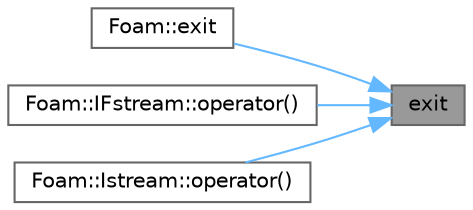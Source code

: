 digraph "exit"
{
 // LATEX_PDF_SIZE
  bgcolor="transparent";
  edge [fontname=Helvetica,fontsize=10,labelfontname=Helvetica,labelfontsize=10];
  node [fontname=Helvetica,fontsize=10,shape=box,height=0.2,width=0.4];
  rankdir="RL";
  Node1 [id="Node000001",label="exit",height=0.2,width=0.4,color="gray40", fillcolor="grey60", style="filled", fontcolor="black",tooltip=" "];
  Node1 -> Node2 [id="edge1_Node000001_Node000002",dir="back",color="steelblue1",style="solid",tooltip=" "];
  Node2 [id="Node000002",label="Foam::exit",height=0.2,width=0.4,color="grey40", fillcolor="white", style="filled",URL="$namespaceFoam.html#ac3d143a27e8166040e796d739b745fe8",tooltip=" "];
  Node1 -> Node3 [id="edge2_Node000001_Node000003",dir="back",color="steelblue1",style="solid",tooltip=" "];
  Node3 [id="Node000003",label="Foam::IFstream::operator()",height=0.2,width=0.4,color="grey40", fillcolor="white", style="filled",URL="$classFoam_1_1IFstream.html#a1487864d0734dda74ccbbc26c8348d0a",tooltip=" "];
  Node1 -> Node4 [id="edge3_Node000001_Node000004",dir="back",color="steelblue1",style="solid",tooltip=" "];
  Node4 [id="Node000004",label="Foam::Istream::operator()",height=0.2,width=0.4,color="grey40", fillcolor="white", style="filled",URL="$classFoam_1_1Istream.html#a3038e7f37b2aac5853a485cab27abe77",tooltip=" "];
}

